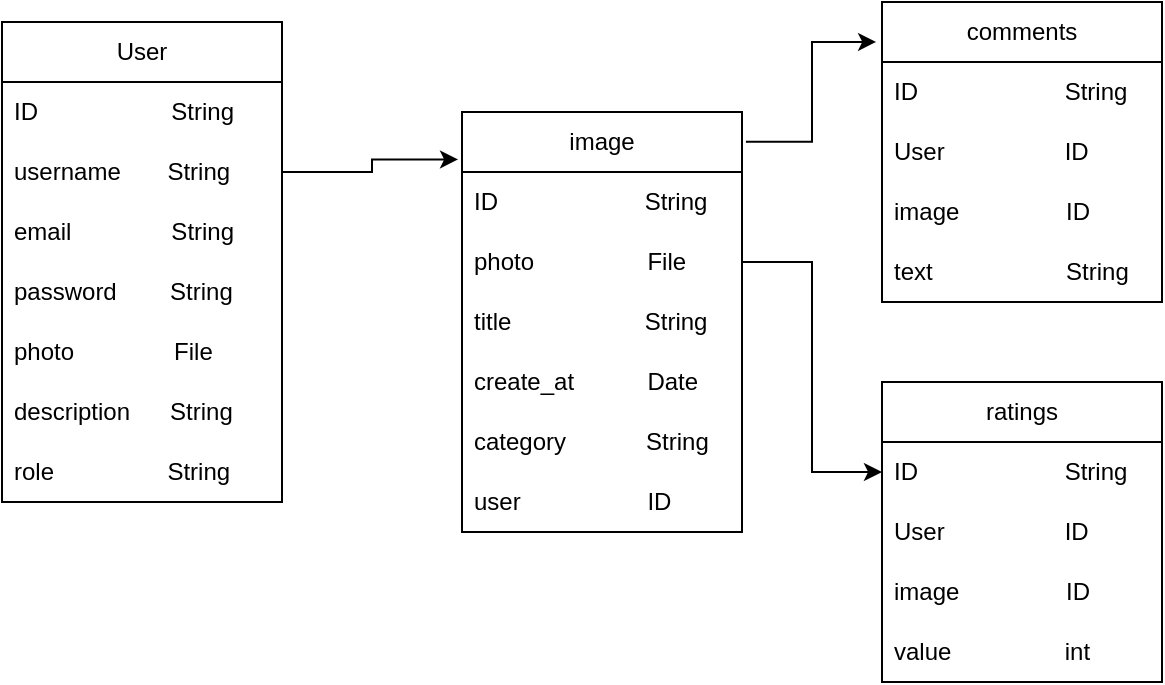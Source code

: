 <mxfile version="22.1.2" type="device">
  <diagram id="C5RBs43oDa-KdzZeNtuy" name="Page-1">
    <mxGraphModel dx="810" dy="531" grid="1" gridSize="10" guides="1" tooltips="1" connect="1" arrows="1" fold="1" page="1" pageScale="1" pageWidth="827" pageHeight="1169" math="0" shadow="0">
      <root>
        <mxCell id="WIyWlLk6GJQsqaUBKTNV-0" />
        <mxCell id="WIyWlLk6GJQsqaUBKTNV-1" parent="WIyWlLk6GJQsqaUBKTNV-0" />
        <mxCell id="VUvgFOMXjWU_cER-u5QT-0" value="User" style="swimlane;fontStyle=0;childLayout=stackLayout;horizontal=1;startSize=30;horizontalStack=0;resizeParent=1;resizeParentMax=0;resizeLast=0;collapsible=1;marginBottom=0;whiteSpace=wrap;html=1;" vertex="1" parent="WIyWlLk6GJQsqaUBKTNV-1">
          <mxGeometry x="120" y="130" width="140" height="240" as="geometry" />
        </mxCell>
        <mxCell id="VUvgFOMXjWU_cER-u5QT-19" value="ID&amp;nbsp; &amp;nbsp; &amp;nbsp; &amp;nbsp; &amp;nbsp; &amp;nbsp; &amp;nbsp; &amp;nbsp; &amp;nbsp; &amp;nbsp; String&amp;nbsp;" style="text;strokeColor=none;fillColor=none;align=left;verticalAlign=middle;spacingLeft=4;spacingRight=4;overflow=hidden;points=[[0,0.5],[1,0.5]];portConstraint=eastwest;rotatable=0;whiteSpace=wrap;html=1;" vertex="1" parent="VUvgFOMXjWU_cER-u5QT-0">
          <mxGeometry y="30" width="140" height="30" as="geometry" />
        </mxCell>
        <mxCell id="VUvgFOMXjWU_cER-u5QT-1" value="username&amp;nbsp; &amp;nbsp; &amp;nbsp; &amp;nbsp;String" style="text;strokeColor=none;fillColor=none;align=left;verticalAlign=middle;spacingLeft=4;spacingRight=4;overflow=hidden;points=[[0,0.5],[1,0.5]];portConstraint=eastwest;rotatable=0;whiteSpace=wrap;html=1;" vertex="1" parent="VUvgFOMXjWU_cER-u5QT-0">
          <mxGeometry y="60" width="140" height="30" as="geometry" />
        </mxCell>
        <mxCell id="VUvgFOMXjWU_cER-u5QT-2" value="email&amp;nbsp; &amp;nbsp; &amp;nbsp; &amp;nbsp; &amp;nbsp; &amp;nbsp; &amp;nbsp; &amp;nbsp;String" style="text;strokeColor=none;fillColor=none;align=left;verticalAlign=middle;spacingLeft=4;spacingRight=4;overflow=hidden;points=[[0,0.5],[1,0.5]];portConstraint=eastwest;rotatable=0;whiteSpace=wrap;html=1;" vertex="1" parent="VUvgFOMXjWU_cER-u5QT-0">
          <mxGeometry y="90" width="140" height="30" as="geometry" />
        </mxCell>
        <mxCell id="VUvgFOMXjWU_cER-u5QT-3" value="password&amp;nbsp; &amp;nbsp; &amp;nbsp; &amp;nbsp; String" style="text;strokeColor=none;fillColor=none;align=left;verticalAlign=middle;spacingLeft=4;spacingRight=4;overflow=hidden;points=[[0,0.5],[1,0.5]];portConstraint=eastwest;rotatable=0;whiteSpace=wrap;html=1;" vertex="1" parent="VUvgFOMXjWU_cER-u5QT-0">
          <mxGeometry y="120" width="140" height="30" as="geometry" />
        </mxCell>
        <mxCell id="VUvgFOMXjWU_cER-u5QT-4" value="photo&amp;nbsp; &amp;nbsp; &amp;nbsp; &amp;nbsp; &amp;nbsp; &amp;nbsp; &amp;nbsp; &amp;nbsp;File" style="text;strokeColor=none;fillColor=none;align=left;verticalAlign=middle;spacingLeft=4;spacingRight=4;overflow=hidden;points=[[0,0.5],[1,0.5]];portConstraint=eastwest;rotatable=0;whiteSpace=wrap;html=1;" vertex="1" parent="VUvgFOMXjWU_cER-u5QT-0">
          <mxGeometry y="150" width="140" height="30" as="geometry" />
        </mxCell>
        <mxCell id="VUvgFOMXjWU_cER-u5QT-5" value="description&amp;nbsp; &amp;nbsp; &amp;nbsp; String" style="text;strokeColor=none;fillColor=none;align=left;verticalAlign=middle;spacingLeft=4;spacingRight=4;overflow=hidden;points=[[0,0.5],[1,0.5]];portConstraint=eastwest;rotatable=0;whiteSpace=wrap;html=1;" vertex="1" parent="VUvgFOMXjWU_cER-u5QT-0">
          <mxGeometry y="180" width="140" height="30" as="geometry" />
        </mxCell>
        <mxCell id="VUvgFOMXjWU_cER-u5QT-6" value="role&amp;nbsp; &amp;nbsp; &amp;nbsp; &amp;nbsp; &amp;nbsp; &amp;nbsp; &amp;nbsp; &amp;nbsp; &amp;nbsp;String" style="text;strokeColor=none;fillColor=none;align=left;verticalAlign=middle;spacingLeft=4;spacingRight=4;overflow=hidden;points=[[0,0.5],[1,0.5]];portConstraint=eastwest;rotatable=0;whiteSpace=wrap;html=1;" vertex="1" parent="VUvgFOMXjWU_cER-u5QT-0">
          <mxGeometry y="210" width="140" height="30" as="geometry" />
        </mxCell>
        <mxCell id="VUvgFOMXjWU_cER-u5QT-7" value="image" style="swimlane;fontStyle=0;childLayout=stackLayout;horizontal=1;startSize=30;horizontalStack=0;resizeParent=1;resizeParentMax=0;resizeLast=0;collapsible=1;marginBottom=0;whiteSpace=wrap;html=1;" vertex="1" parent="WIyWlLk6GJQsqaUBKTNV-1">
          <mxGeometry x="350" y="175" width="140" height="210" as="geometry" />
        </mxCell>
        <mxCell id="VUvgFOMXjWU_cER-u5QT-25" value="ID&amp;nbsp; &amp;nbsp; &amp;nbsp; &amp;nbsp; &amp;nbsp; &amp;nbsp; &amp;nbsp; &amp;nbsp; &amp;nbsp; &amp;nbsp; &amp;nbsp; String" style="text;strokeColor=none;fillColor=none;align=left;verticalAlign=middle;spacingLeft=4;spacingRight=4;overflow=hidden;points=[[0,0.5],[1,0.5]];portConstraint=eastwest;rotatable=0;whiteSpace=wrap;html=1;" vertex="1" parent="VUvgFOMXjWU_cER-u5QT-7">
          <mxGeometry y="30" width="140" height="30" as="geometry" />
        </mxCell>
        <mxCell id="VUvgFOMXjWU_cER-u5QT-8" value="photo&amp;nbsp; &amp;nbsp; &amp;nbsp; &amp;nbsp; &amp;nbsp; &amp;nbsp; &amp;nbsp; &amp;nbsp; &amp;nbsp;File" style="text;strokeColor=none;fillColor=none;align=left;verticalAlign=middle;spacingLeft=4;spacingRight=4;overflow=hidden;points=[[0,0.5],[1,0.5]];portConstraint=eastwest;rotatable=0;whiteSpace=wrap;html=1;" vertex="1" parent="VUvgFOMXjWU_cER-u5QT-7">
          <mxGeometry y="60" width="140" height="30" as="geometry" />
        </mxCell>
        <mxCell id="VUvgFOMXjWU_cER-u5QT-9" value="title&amp;nbsp; &amp;nbsp; &amp;nbsp; &amp;nbsp; &amp;nbsp; &amp;nbsp; &amp;nbsp; &amp;nbsp; &amp;nbsp; &amp;nbsp; String" style="text;strokeColor=none;fillColor=none;align=left;verticalAlign=middle;spacingLeft=4;spacingRight=4;overflow=hidden;points=[[0,0.5],[1,0.5]];portConstraint=eastwest;rotatable=0;whiteSpace=wrap;html=1;" vertex="1" parent="VUvgFOMXjWU_cER-u5QT-7">
          <mxGeometry y="90" width="140" height="30" as="geometry" />
        </mxCell>
        <mxCell id="VUvgFOMXjWU_cER-u5QT-10" value="create_at&amp;nbsp; &amp;nbsp; &amp;nbsp; &amp;nbsp; &amp;nbsp; &amp;nbsp;Date" style="text;strokeColor=none;fillColor=none;align=left;verticalAlign=middle;spacingLeft=4;spacingRight=4;overflow=hidden;points=[[0,0.5],[1,0.5]];portConstraint=eastwest;rotatable=0;whiteSpace=wrap;html=1;" vertex="1" parent="VUvgFOMXjWU_cER-u5QT-7">
          <mxGeometry y="120" width="140" height="30" as="geometry" />
        </mxCell>
        <mxCell id="VUvgFOMXjWU_cER-u5QT-11" value="category&amp;nbsp; &amp;nbsp; &amp;nbsp; &amp;nbsp; &amp;nbsp; &amp;nbsp; String" style="text;strokeColor=none;fillColor=none;align=left;verticalAlign=middle;spacingLeft=4;spacingRight=4;overflow=hidden;points=[[0,0.5],[1,0.5]];portConstraint=eastwest;rotatable=0;whiteSpace=wrap;html=1;" vertex="1" parent="VUvgFOMXjWU_cER-u5QT-7">
          <mxGeometry y="150" width="140" height="30" as="geometry" />
        </mxCell>
        <mxCell id="VUvgFOMXjWU_cER-u5QT-14" value="user&amp;nbsp; &amp;nbsp; &amp;nbsp; &amp;nbsp; &amp;nbsp; &amp;nbsp; &amp;nbsp; &amp;nbsp; &amp;nbsp; &amp;nbsp;ID" style="text;strokeColor=none;fillColor=none;align=left;verticalAlign=middle;spacingLeft=4;spacingRight=4;overflow=hidden;points=[[0,0.5],[1,0.5]];portConstraint=eastwest;rotatable=0;whiteSpace=wrap;html=1;" vertex="1" parent="VUvgFOMXjWU_cER-u5QT-7">
          <mxGeometry y="180" width="140" height="30" as="geometry" />
        </mxCell>
        <mxCell id="VUvgFOMXjWU_cER-u5QT-13" style="edgeStyle=orthogonalEdgeStyle;rounded=0;orthogonalLoop=1;jettySize=auto;html=1;exitX=1;exitY=0.5;exitDx=0;exitDy=0;entryX=-0.014;entryY=0.113;entryDx=0;entryDy=0;entryPerimeter=0;" edge="1" parent="WIyWlLk6GJQsqaUBKTNV-1" source="VUvgFOMXjWU_cER-u5QT-1" target="VUvgFOMXjWU_cER-u5QT-7">
          <mxGeometry relative="1" as="geometry" />
        </mxCell>
        <mxCell id="VUvgFOMXjWU_cER-u5QT-15" value="comments" style="swimlane;fontStyle=0;childLayout=stackLayout;horizontal=1;startSize=30;horizontalStack=0;resizeParent=1;resizeParentMax=0;resizeLast=0;collapsible=1;marginBottom=0;whiteSpace=wrap;html=1;" vertex="1" parent="WIyWlLk6GJQsqaUBKTNV-1">
          <mxGeometry x="560" y="120" width="140" height="150" as="geometry" />
        </mxCell>
        <mxCell id="VUvgFOMXjWU_cER-u5QT-26" value="ID&amp;nbsp; &amp;nbsp; &amp;nbsp; &amp;nbsp; &amp;nbsp; &amp;nbsp; &amp;nbsp; &amp;nbsp; &amp;nbsp; &amp;nbsp; &amp;nbsp; String" style="text;strokeColor=none;fillColor=none;align=left;verticalAlign=middle;spacingLeft=4;spacingRight=4;overflow=hidden;points=[[0,0.5],[1,0.5]];portConstraint=eastwest;rotatable=0;whiteSpace=wrap;html=1;" vertex="1" parent="VUvgFOMXjWU_cER-u5QT-15">
          <mxGeometry y="30" width="140" height="30" as="geometry" />
        </mxCell>
        <mxCell id="VUvgFOMXjWU_cER-u5QT-16" value="User&amp;nbsp; &amp;nbsp; &amp;nbsp; &amp;nbsp; &amp;nbsp; &amp;nbsp; &amp;nbsp; &amp;nbsp; &amp;nbsp; ID" style="text;strokeColor=none;fillColor=none;align=left;verticalAlign=middle;spacingLeft=4;spacingRight=4;overflow=hidden;points=[[0,0.5],[1,0.5]];portConstraint=eastwest;rotatable=0;whiteSpace=wrap;html=1;" vertex="1" parent="VUvgFOMXjWU_cER-u5QT-15">
          <mxGeometry y="60" width="140" height="30" as="geometry" />
        </mxCell>
        <mxCell id="VUvgFOMXjWU_cER-u5QT-17" value="image&amp;nbsp; &amp;nbsp; &amp;nbsp; &amp;nbsp; &amp;nbsp; &amp;nbsp; &amp;nbsp; &amp;nbsp; ID" style="text;strokeColor=none;fillColor=none;align=left;verticalAlign=middle;spacingLeft=4;spacingRight=4;overflow=hidden;points=[[0,0.5],[1,0.5]];portConstraint=eastwest;rotatable=0;whiteSpace=wrap;html=1;" vertex="1" parent="VUvgFOMXjWU_cER-u5QT-15">
          <mxGeometry y="90" width="140" height="30" as="geometry" />
        </mxCell>
        <mxCell id="VUvgFOMXjWU_cER-u5QT-18" value="text&amp;nbsp; &amp;nbsp; &amp;nbsp; &amp;nbsp; &amp;nbsp; &amp;nbsp; &amp;nbsp; &amp;nbsp; &amp;nbsp; &amp;nbsp; String" style="text;strokeColor=none;fillColor=none;align=left;verticalAlign=middle;spacingLeft=4;spacingRight=4;overflow=hidden;points=[[0,0.5],[1,0.5]];portConstraint=eastwest;rotatable=0;whiteSpace=wrap;html=1;" vertex="1" parent="VUvgFOMXjWU_cER-u5QT-15">
          <mxGeometry y="120" width="140" height="30" as="geometry" />
        </mxCell>
        <mxCell id="VUvgFOMXjWU_cER-u5QT-20" style="edgeStyle=orthogonalEdgeStyle;rounded=0;orthogonalLoop=1;jettySize=auto;html=1;exitX=1.014;exitY=0.071;exitDx=0;exitDy=0;entryX=-0.021;entryY=0.133;entryDx=0;entryDy=0;entryPerimeter=0;exitPerimeter=0;" edge="1" parent="WIyWlLk6GJQsqaUBKTNV-1" source="VUvgFOMXjWU_cER-u5QT-7" target="VUvgFOMXjWU_cER-u5QT-15">
          <mxGeometry relative="1" as="geometry" />
        </mxCell>
        <mxCell id="VUvgFOMXjWU_cER-u5QT-21" value="ratings" style="swimlane;fontStyle=0;childLayout=stackLayout;horizontal=1;startSize=30;horizontalStack=0;resizeParent=1;resizeParentMax=0;resizeLast=0;collapsible=1;marginBottom=0;whiteSpace=wrap;html=1;" vertex="1" parent="WIyWlLk6GJQsqaUBKTNV-1">
          <mxGeometry x="560" y="310" width="140" height="150" as="geometry" />
        </mxCell>
        <mxCell id="VUvgFOMXjWU_cER-u5QT-27" value="ID&amp;nbsp; &amp;nbsp; &amp;nbsp; &amp;nbsp; &amp;nbsp; &amp;nbsp; &amp;nbsp; &amp;nbsp; &amp;nbsp; &amp;nbsp; &amp;nbsp; String" style="text;strokeColor=none;fillColor=none;align=left;verticalAlign=middle;spacingLeft=4;spacingRight=4;overflow=hidden;points=[[0,0.5],[1,0.5]];portConstraint=eastwest;rotatable=0;whiteSpace=wrap;html=1;" vertex="1" parent="VUvgFOMXjWU_cER-u5QT-21">
          <mxGeometry y="30" width="140" height="30" as="geometry" />
        </mxCell>
        <mxCell id="VUvgFOMXjWU_cER-u5QT-22" value="User&amp;nbsp; &amp;nbsp; &amp;nbsp; &amp;nbsp; &amp;nbsp; &amp;nbsp; &amp;nbsp; &amp;nbsp; &amp;nbsp; ID" style="text;strokeColor=none;fillColor=none;align=left;verticalAlign=middle;spacingLeft=4;spacingRight=4;overflow=hidden;points=[[0,0.5],[1,0.5]];portConstraint=eastwest;rotatable=0;whiteSpace=wrap;html=1;" vertex="1" parent="VUvgFOMXjWU_cER-u5QT-21">
          <mxGeometry y="60" width="140" height="30" as="geometry" />
        </mxCell>
        <mxCell id="VUvgFOMXjWU_cER-u5QT-23" value="image&amp;nbsp; &amp;nbsp; &amp;nbsp; &amp;nbsp; &amp;nbsp; &amp;nbsp; &amp;nbsp; &amp;nbsp; ID" style="text;strokeColor=none;fillColor=none;align=left;verticalAlign=middle;spacingLeft=4;spacingRight=4;overflow=hidden;points=[[0,0.5],[1,0.5]];portConstraint=eastwest;rotatable=0;whiteSpace=wrap;html=1;" vertex="1" parent="VUvgFOMXjWU_cER-u5QT-21">
          <mxGeometry y="90" width="140" height="30" as="geometry" />
        </mxCell>
        <mxCell id="VUvgFOMXjWU_cER-u5QT-24" value="value&amp;nbsp; &amp;nbsp; &amp;nbsp; &amp;nbsp; &amp;nbsp; &amp;nbsp; &amp;nbsp; &amp;nbsp; &amp;nbsp;int" style="text;strokeColor=none;fillColor=none;align=left;verticalAlign=middle;spacingLeft=4;spacingRight=4;overflow=hidden;points=[[0,0.5],[1,0.5]];portConstraint=eastwest;rotatable=0;whiteSpace=wrap;html=1;" vertex="1" parent="VUvgFOMXjWU_cER-u5QT-21">
          <mxGeometry y="120" width="140" height="30" as="geometry" />
        </mxCell>
        <mxCell id="VUvgFOMXjWU_cER-u5QT-29" style="edgeStyle=orthogonalEdgeStyle;rounded=0;orthogonalLoop=1;jettySize=auto;html=1;exitX=1;exitY=0.5;exitDx=0;exitDy=0;entryX=0;entryY=0.5;entryDx=0;entryDy=0;" edge="1" parent="WIyWlLk6GJQsqaUBKTNV-1" source="VUvgFOMXjWU_cER-u5QT-8" target="VUvgFOMXjWU_cER-u5QT-27">
          <mxGeometry relative="1" as="geometry" />
        </mxCell>
      </root>
    </mxGraphModel>
  </diagram>
</mxfile>
